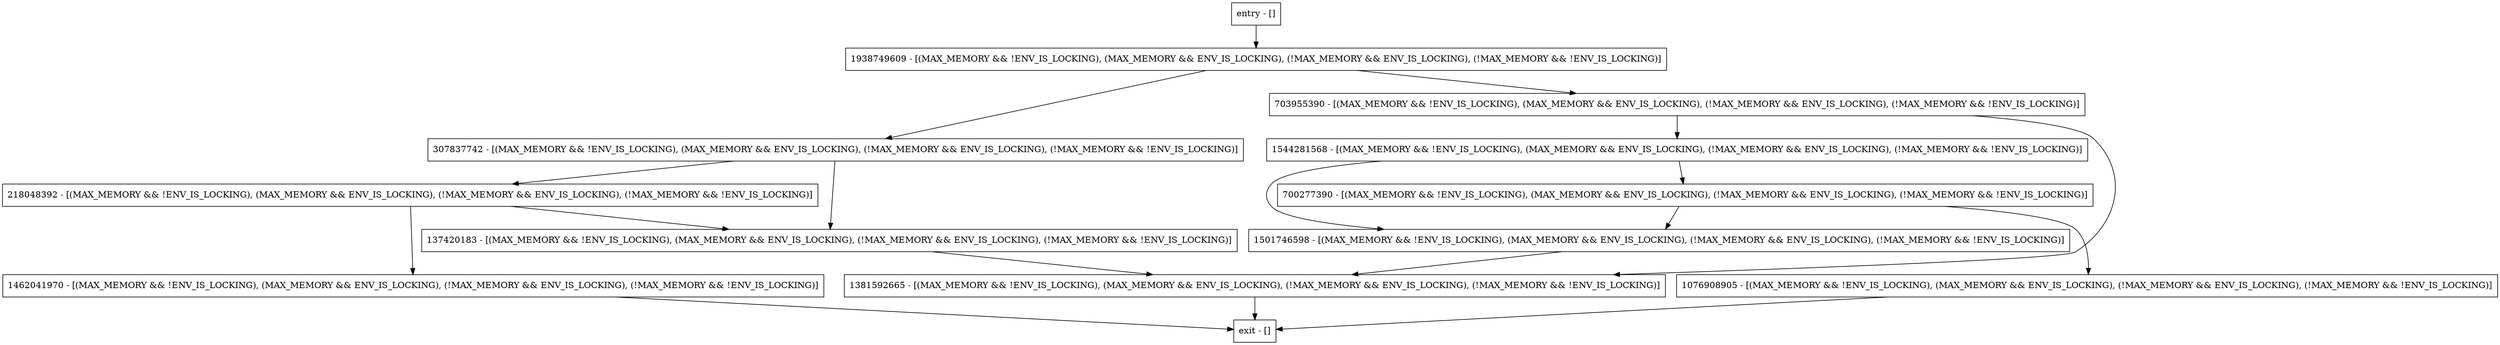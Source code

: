 digraph getOperationRepContext {
node [shape=record];
218048392 [label="218048392 - [(MAX_MEMORY && !ENV_IS_LOCKING), (MAX_MEMORY && ENV_IS_LOCKING), (!MAX_MEMORY && ENV_IS_LOCKING), (!MAX_MEMORY && !ENV_IS_LOCKING)]"];
700277390 [label="700277390 - [(MAX_MEMORY && !ENV_IS_LOCKING), (MAX_MEMORY && ENV_IS_LOCKING), (!MAX_MEMORY && ENV_IS_LOCKING), (!MAX_MEMORY && !ENV_IS_LOCKING)]"];
1938749609 [label="1938749609 - [(MAX_MEMORY && !ENV_IS_LOCKING), (MAX_MEMORY && ENV_IS_LOCKING), (!MAX_MEMORY && ENV_IS_LOCKING), (!MAX_MEMORY && !ENV_IS_LOCKING)]"];
1544281568 [label="1544281568 - [(MAX_MEMORY && !ENV_IS_LOCKING), (MAX_MEMORY && ENV_IS_LOCKING), (!MAX_MEMORY && ENV_IS_LOCKING), (!MAX_MEMORY && !ENV_IS_LOCKING)]"];
1462041970 [label="1462041970 - [(MAX_MEMORY && !ENV_IS_LOCKING), (MAX_MEMORY && ENV_IS_LOCKING), (!MAX_MEMORY && ENV_IS_LOCKING), (!MAX_MEMORY && !ENV_IS_LOCKING)]"];
1076908905 [label="1076908905 - [(MAX_MEMORY && !ENV_IS_LOCKING), (MAX_MEMORY && ENV_IS_LOCKING), (!MAX_MEMORY && ENV_IS_LOCKING), (!MAX_MEMORY && !ENV_IS_LOCKING)]"];
1381592665 [label="1381592665 - [(MAX_MEMORY && !ENV_IS_LOCKING), (MAX_MEMORY && ENV_IS_LOCKING), (!MAX_MEMORY && ENV_IS_LOCKING), (!MAX_MEMORY && !ENV_IS_LOCKING)]"];
137420183 [label="137420183 - [(MAX_MEMORY && !ENV_IS_LOCKING), (MAX_MEMORY && ENV_IS_LOCKING), (!MAX_MEMORY && ENV_IS_LOCKING), (!MAX_MEMORY && !ENV_IS_LOCKING)]"];
entry [label="entry - []"];
exit [label="exit - []"];
1501746598 [label="1501746598 - [(MAX_MEMORY && !ENV_IS_LOCKING), (MAX_MEMORY && ENV_IS_LOCKING), (!MAX_MEMORY && ENV_IS_LOCKING), (!MAX_MEMORY && !ENV_IS_LOCKING)]"];
703955390 [label="703955390 - [(MAX_MEMORY && !ENV_IS_LOCKING), (MAX_MEMORY && ENV_IS_LOCKING), (!MAX_MEMORY && ENV_IS_LOCKING), (!MAX_MEMORY && !ENV_IS_LOCKING)]"];
307837742 [label="307837742 - [(MAX_MEMORY && !ENV_IS_LOCKING), (MAX_MEMORY && ENV_IS_LOCKING), (!MAX_MEMORY && ENV_IS_LOCKING), (!MAX_MEMORY && !ENV_IS_LOCKING)]"];
entry;
exit;
218048392 -> 137420183;
218048392 -> 1462041970;
700277390 -> 1501746598;
700277390 -> 1076908905;
1938749609 -> 703955390;
1938749609 -> 307837742;
1544281568 -> 1501746598;
1544281568 -> 700277390;
1462041970 -> exit;
1076908905 -> exit;
1381592665 -> exit;
137420183 -> 1381592665;
entry -> 1938749609;
1501746598 -> 1381592665;
703955390 -> 1544281568;
703955390 -> 1381592665;
307837742 -> 137420183;
307837742 -> 218048392;
}
